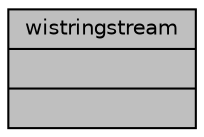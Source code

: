 digraph "wistringstream"
{
 // INTERACTIVE_SVG=YES
  bgcolor="transparent";
  edge [fontname="Helvetica",fontsize="10",labelfontname="Helvetica",labelfontsize="10"];
  node [fontname="Helvetica",fontsize="10",shape=record];
  Node1 [label="{wistringstream\n||}",height=0.2,width=0.4,color="black", fillcolor="grey75", style="filled", fontcolor="black"];
}
